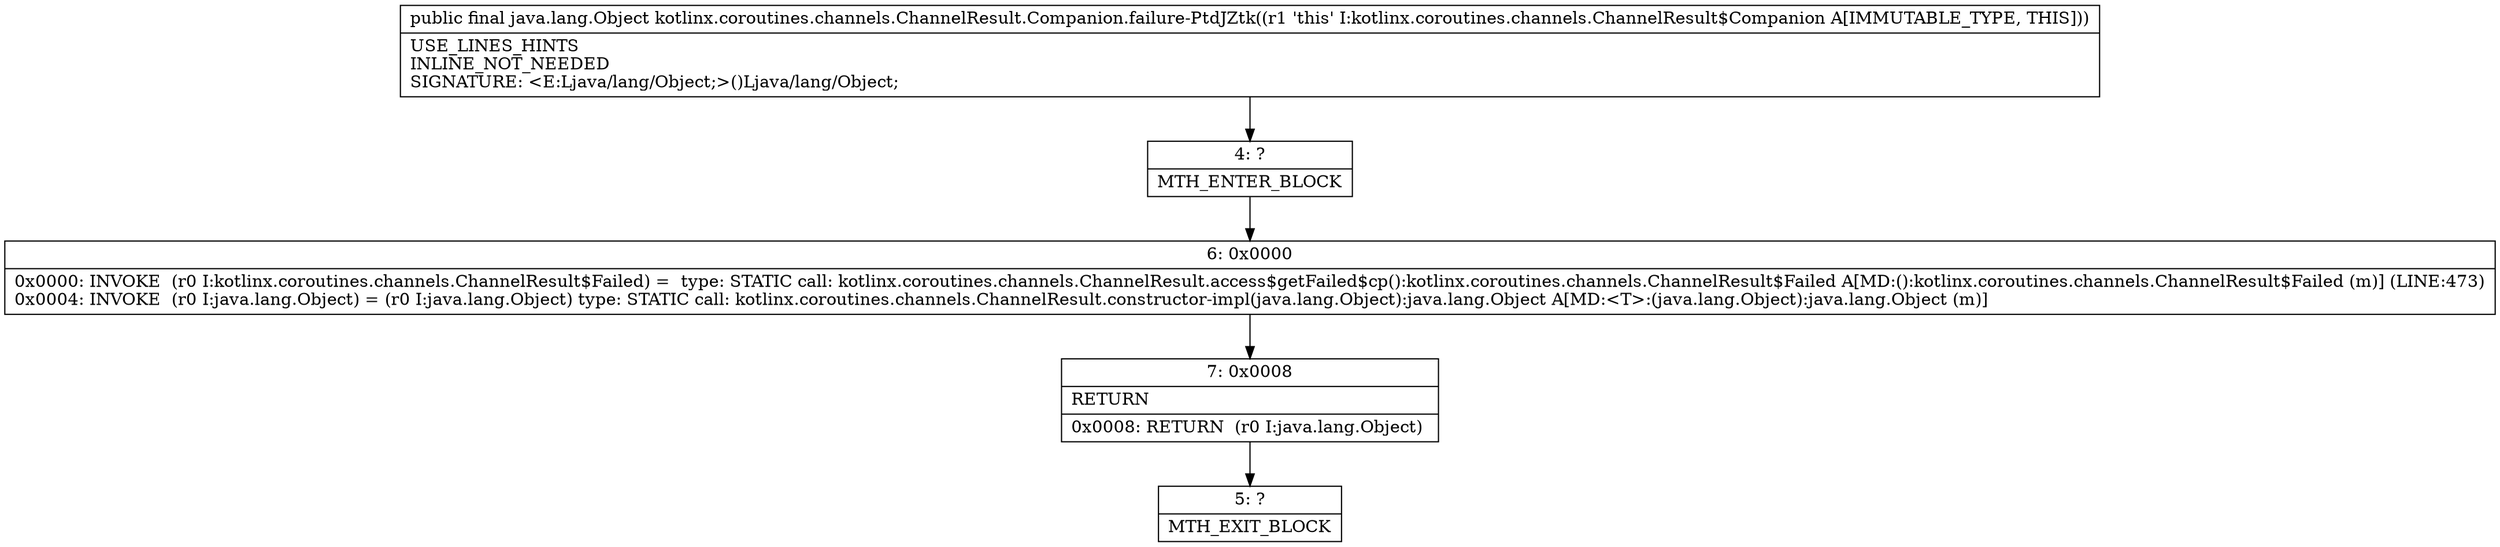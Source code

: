 digraph "CFG forkotlinx.coroutines.channels.ChannelResult.Companion.failure\-PtdJZtk()Ljava\/lang\/Object;" {
Node_4 [shape=record,label="{4\:\ ?|MTH_ENTER_BLOCK\l}"];
Node_6 [shape=record,label="{6\:\ 0x0000|0x0000: INVOKE  (r0 I:kotlinx.coroutines.channels.ChannelResult$Failed) =  type: STATIC call: kotlinx.coroutines.channels.ChannelResult.access$getFailed$cp():kotlinx.coroutines.channels.ChannelResult$Failed A[MD:():kotlinx.coroutines.channels.ChannelResult$Failed (m)] (LINE:473)\l0x0004: INVOKE  (r0 I:java.lang.Object) = (r0 I:java.lang.Object) type: STATIC call: kotlinx.coroutines.channels.ChannelResult.constructor\-impl(java.lang.Object):java.lang.Object A[MD:\<T\>:(java.lang.Object):java.lang.Object (m)]\l}"];
Node_7 [shape=record,label="{7\:\ 0x0008|RETURN\l|0x0008: RETURN  (r0 I:java.lang.Object) \l}"];
Node_5 [shape=record,label="{5\:\ ?|MTH_EXIT_BLOCK\l}"];
MethodNode[shape=record,label="{public final java.lang.Object kotlinx.coroutines.channels.ChannelResult.Companion.failure\-PtdJZtk((r1 'this' I:kotlinx.coroutines.channels.ChannelResult$Companion A[IMMUTABLE_TYPE, THIS]))  | USE_LINES_HINTS\lINLINE_NOT_NEEDED\lSIGNATURE: \<E:Ljava\/lang\/Object;\>()Ljava\/lang\/Object;\l}"];
MethodNode -> Node_4;Node_4 -> Node_6;
Node_6 -> Node_7;
Node_7 -> Node_5;
}

